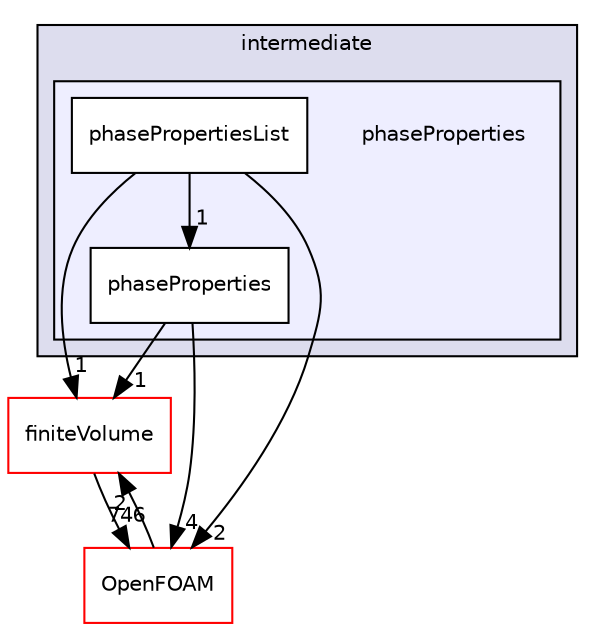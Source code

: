 digraph "src/lagrangian/intermediate/phaseProperties" {
  bgcolor=transparent;
  compound=true
  node [ fontsize="10", fontname="Helvetica"];
  edge [ labelfontsize="10", labelfontname="Helvetica"];
  subgraph clusterdir_d3c32a493136c130c1f0d51f4f35c297 {
    graph [ bgcolor="#ddddee", pencolor="black", label="intermediate" fontname="Helvetica", fontsize="10", URL="dir_d3c32a493136c130c1f0d51f4f35c297.html"]
  subgraph clusterdir_970d888d503ae0b030e8ecd5b80bb0f3 {
    graph [ bgcolor="#eeeeff", pencolor="black", label="" URL="dir_970d888d503ae0b030e8ecd5b80bb0f3.html"];
    dir_970d888d503ae0b030e8ecd5b80bb0f3 [shape=plaintext label="phaseProperties"];
    dir_49d4fb4ce8bf5f443dd6af9d4e7a6b51 [shape=box label="phaseProperties" color="black" fillcolor="white" style="filled" URL="dir_49d4fb4ce8bf5f443dd6af9d4e7a6b51.html"];
    dir_172b8843b07a4e1e2c33d9bed6918914 [shape=box label="phasePropertiesList" color="black" fillcolor="white" style="filled" URL="dir_172b8843b07a4e1e2c33d9bed6918914.html"];
  }
  }
  dir_9bd15774b555cf7259a6fa18f99fe99b [shape=box label="finiteVolume" color="red" URL="dir_9bd15774b555cf7259a6fa18f99fe99b.html"];
  dir_c5473ff19b20e6ec4dfe5c310b3778a8 [shape=box label="OpenFOAM" color="red" URL="dir_c5473ff19b20e6ec4dfe5c310b3778a8.html"];
  dir_9bd15774b555cf7259a6fa18f99fe99b->dir_c5473ff19b20e6ec4dfe5c310b3778a8 [headlabel="746", labeldistance=1.5 headhref="dir_000897_001897.html"];
  dir_49d4fb4ce8bf5f443dd6af9d4e7a6b51->dir_9bd15774b555cf7259a6fa18f99fe99b [headlabel="1", labeldistance=1.5 headhref="dir_001488_000897.html"];
  dir_49d4fb4ce8bf5f443dd6af9d4e7a6b51->dir_c5473ff19b20e6ec4dfe5c310b3778a8 [headlabel="4", labeldistance=1.5 headhref="dir_001488_001897.html"];
  dir_c5473ff19b20e6ec4dfe5c310b3778a8->dir_9bd15774b555cf7259a6fa18f99fe99b [headlabel="2", labeldistance=1.5 headhref="dir_001897_000897.html"];
  dir_172b8843b07a4e1e2c33d9bed6918914->dir_9bd15774b555cf7259a6fa18f99fe99b [headlabel="1", labeldistance=1.5 headhref="dir_001489_000897.html"];
  dir_172b8843b07a4e1e2c33d9bed6918914->dir_49d4fb4ce8bf5f443dd6af9d4e7a6b51 [headlabel="1", labeldistance=1.5 headhref="dir_001489_001488.html"];
  dir_172b8843b07a4e1e2c33d9bed6918914->dir_c5473ff19b20e6ec4dfe5c310b3778a8 [headlabel="2", labeldistance=1.5 headhref="dir_001489_001897.html"];
}
